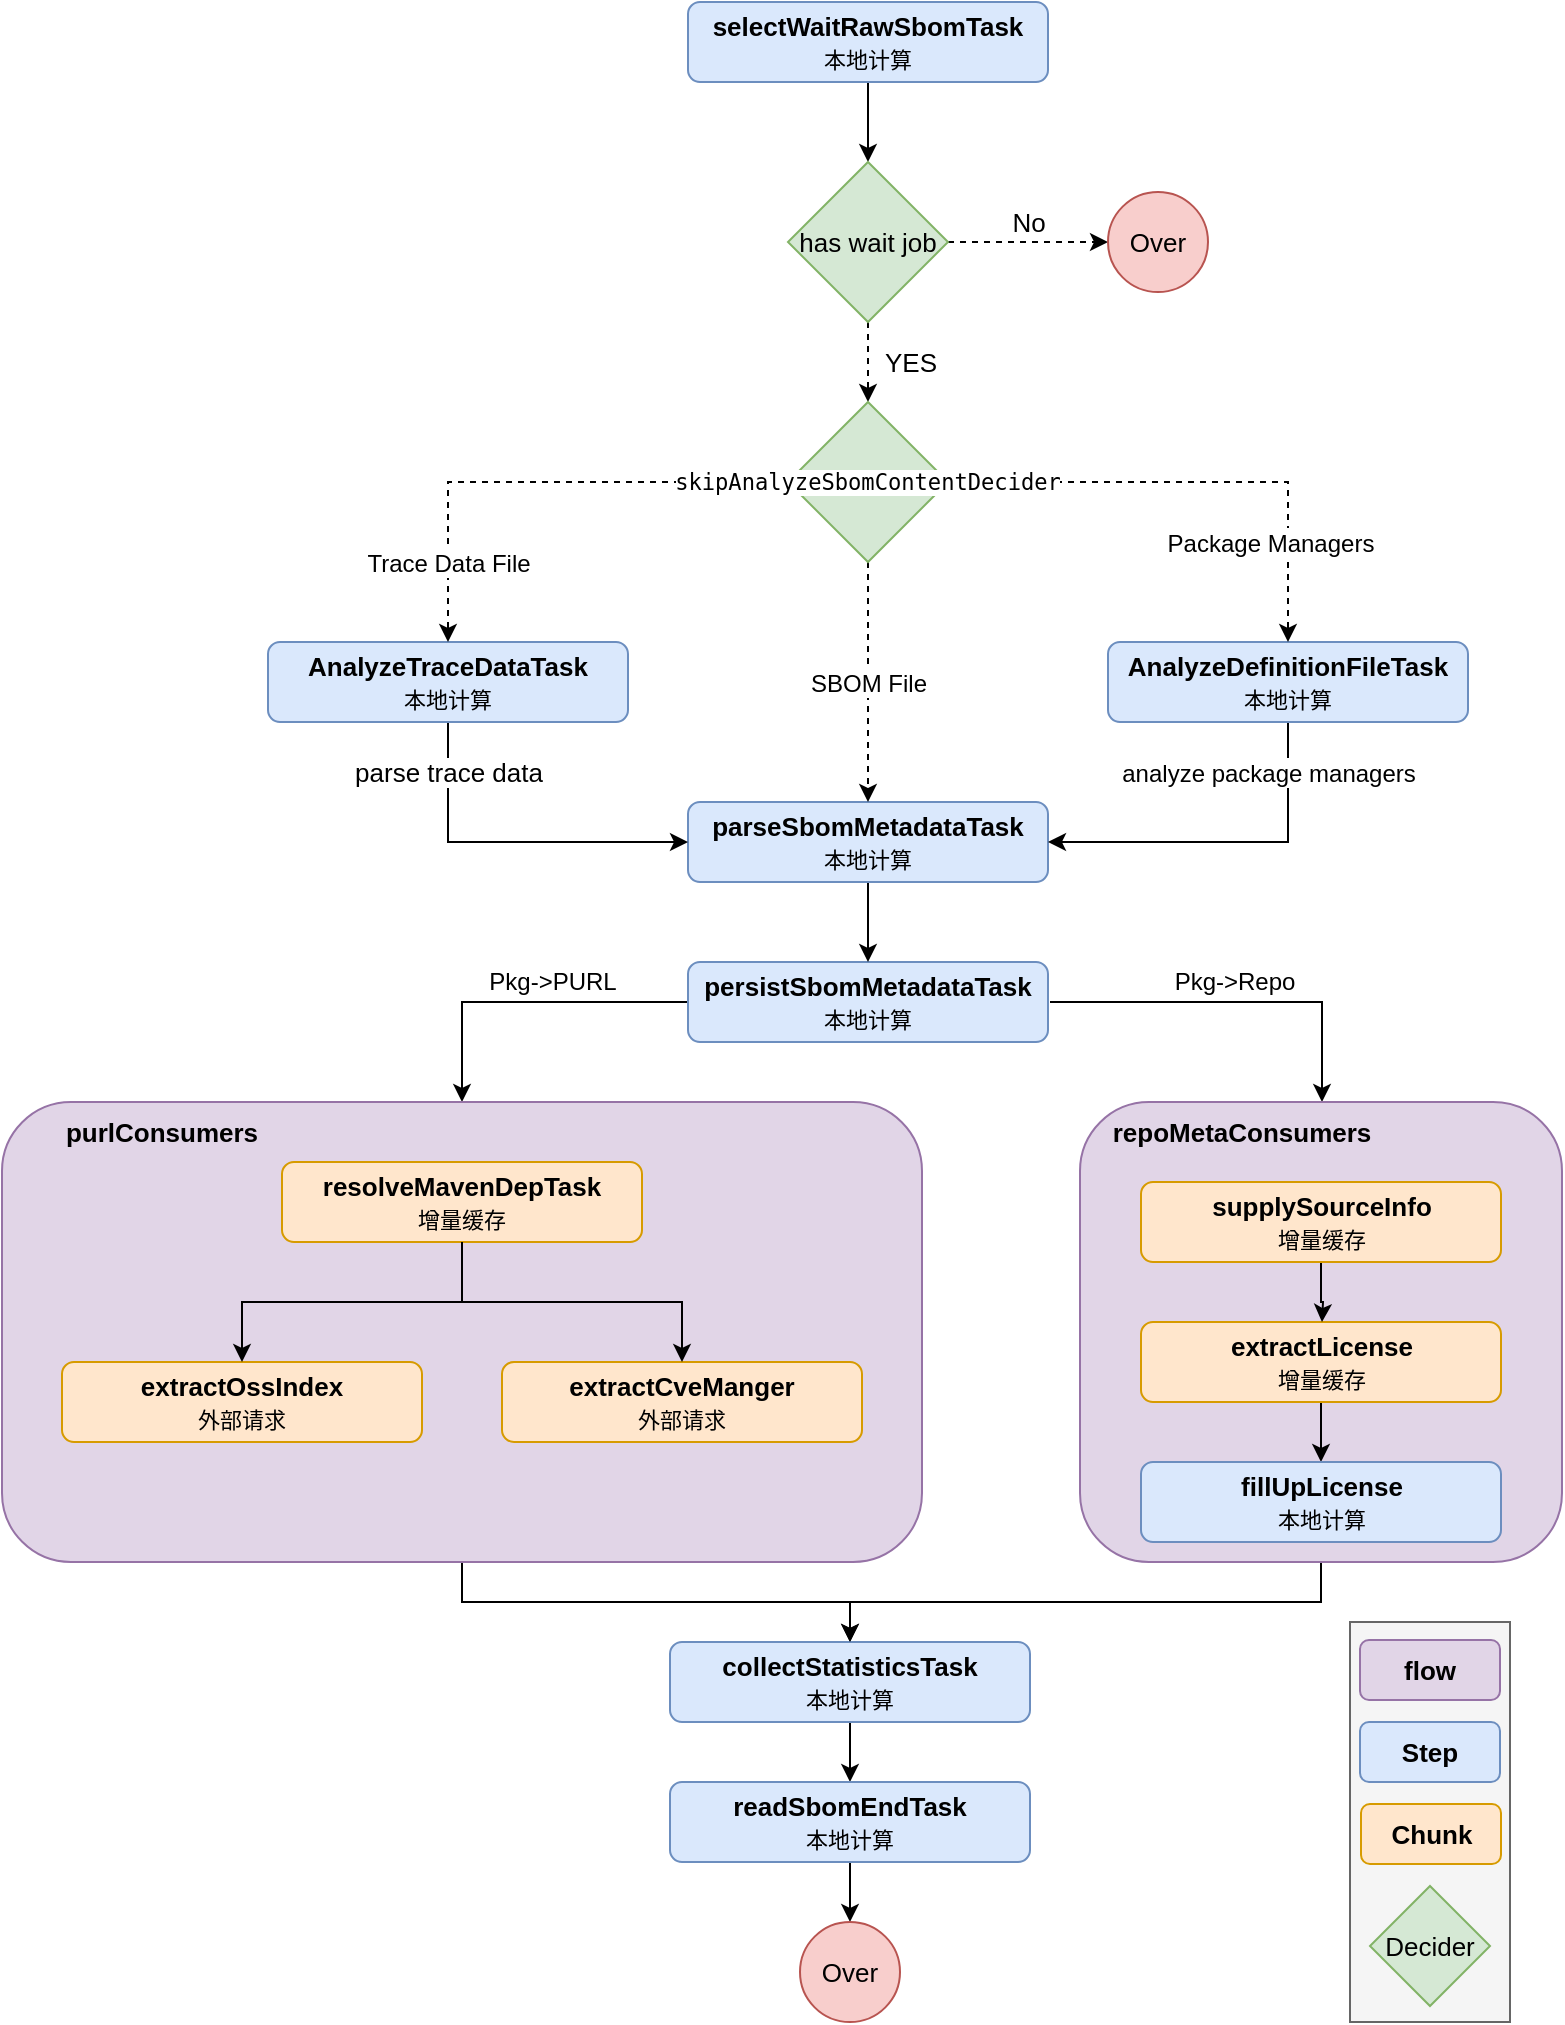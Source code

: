 <mxfile version="20.5.3" type="embed"><diagram id="M8MxXBrPchK3HFXcNhpn" name="Page-1"><mxGraphModel dx="1844" dy="688" grid="1" gridSize="10" guides="1" tooltips="1" connect="1" arrows="1" fold="1" page="1" pageScale="1" pageWidth="827" pageHeight="1169" math="0" shadow="0"><root><mxCell id="0"/><mxCell id="1" parent="0"/><mxCell id="90" style="edgeStyle=orthogonalEdgeStyle;rounded=0;orthogonalLoop=1;jettySize=auto;html=1;exitX=0.5;exitY=1;exitDx=0;exitDy=0;entryX=0.5;entryY=0;entryDx=0;entryDy=0;fontSize=13;" parent="1" source="91" target="94" edge="1"><mxGeometry relative="1" as="geometry"/></mxCell><mxCell id="91" value="selectWaitRawSbomTask&lt;br&gt;&lt;span style=&quot;font-size: 11px; font-weight: 400;&quot;&gt;本地计算&lt;/span&gt;" style="rounded=1;whiteSpace=wrap;html=1;fillColor=#dae8fc;strokeColor=#6c8ebf;fontSize=13;fontStyle=1" parent="1" vertex="1"><mxGeometry x="-371" y="10" width="180" height="40" as="geometry"/></mxCell><mxCell id="92" value="No" style="edgeStyle=orthogonalEdgeStyle;rounded=0;orthogonalLoop=1;jettySize=auto;html=1;exitX=1;exitY=0.5;exitDx=0;exitDy=0;entryX=0;entryY=0.5;entryDx=0;entryDy=0;fontSize=13;dashed=1;" parent="1" source="94" target="95" edge="1"><mxGeometry y="10" relative="1" as="geometry"><mxPoint as="offset"/></mxGeometry></mxCell><mxCell id="93" value="YES" style="edgeStyle=orthogonalEdgeStyle;rounded=0;orthogonalLoop=1;jettySize=auto;html=1;exitX=0.5;exitY=1;exitDx=0;exitDy=0;entryX=0.5;entryY=0;entryDx=0;entryDy=0;fontSize=13;dashed=1;" parent="1" source="94" target="114" edge="1"><mxGeometry y="21" relative="1" as="geometry"><mxPoint as="offset"/></mxGeometry></mxCell><mxCell id="94" value="has wait job" style="rhombus;whiteSpace=wrap;html=1;fillColor=#d5e8d4;strokeColor=#82b366;fontSize=13;" parent="1" vertex="1"><mxGeometry x="-321" y="90" width="80" height="80" as="geometry"/></mxCell><mxCell id="95" value="Over" style="ellipse;whiteSpace=wrap;html=1;aspect=fixed;fillColor=#f8cecc;strokeColor=#b85450;fontSize=13;" parent="1" vertex="1"><mxGeometry x="-161" y="105" width="50" height="50" as="geometry"/></mxCell><mxCell id="96" style="edgeStyle=orthogonalEdgeStyle;rounded=0;orthogonalLoop=1;jettySize=auto;html=1;entryX=0.5;entryY=0;entryDx=0;entryDy=0;fontSize=12;fontColor=#000000;" parent="1" target="129" edge="1"><mxGeometry relative="1" as="geometry"><mxPoint x="-190" y="510" as="sourcePoint"/><Array as="points"><mxPoint x="-54" y="510"/><mxPoint x="-54" y="560"/></Array></mxGeometry></mxCell><mxCell id="97" value="Pkg-&amp;gt;Repo" style="edgeLabel;html=1;align=center;verticalAlign=middle;resizable=0;points=[];fontSize=12;fontColor=#000000;" parent="96" vertex="1" connectable="0"><mxGeometry x="-0.016" y="-1" relative="1" as="geometry"><mxPoint y="-11" as="offset"/></mxGeometry></mxCell><mxCell id="98" style="edgeStyle=orthogonalEdgeStyle;rounded=0;orthogonalLoop=1;jettySize=auto;html=1;fontSize=12;fontColor=#000000;exitX=0;exitY=0.5;exitDx=0;exitDy=0;entryX=0.5;entryY=0;entryDx=0;entryDy=0;" parent="1" source="100" target="116" edge="1"><mxGeometry relative="1" as="geometry"><mxPoint x="-460" y="560" as="targetPoint"/><Array as="points"><mxPoint x="-484" y="510"/></Array></mxGeometry></mxCell><mxCell id="99" value="Pkg-&amp;gt;PURL" style="edgeLabel;html=1;align=center;verticalAlign=middle;resizable=0;points=[];fontSize=12;fontColor=#000000;" parent="98" vertex="1" connectable="0"><mxGeometry x="-0.166" y="-2" relative="1" as="geometry"><mxPoint y="-8" as="offset"/></mxGeometry></mxCell><mxCell id="100" value="persistSbomMetadataTask&lt;br&gt;&lt;span style=&quot;font-size: 11px; font-weight: 400;&quot;&gt;本地计算&lt;/span&gt;" style="rounded=1;whiteSpace=wrap;html=1;fillColor=#dae8fc;strokeColor=#6c8ebf;fontSize=13;fontStyle=1" parent="1" vertex="1"><mxGeometry x="-371" y="490" width="180" height="40" as="geometry"/></mxCell><mxCell id="101" style="edgeStyle=orthogonalEdgeStyle;rounded=0;orthogonalLoop=1;jettySize=auto;html=1;exitX=0.5;exitY=1;exitDx=0;exitDy=0;fontSize=13;fontColor=#000000;" parent="1" source="102" target="100" edge="1"><mxGeometry relative="1" as="geometry"/></mxCell><mxCell id="102" value="parseSbomMetadataTask&lt;br&gt;&lt;span style=&quot;font-size: 11px; font-weight: 400;&quot;&gt;本地计算&lt;/span&gt;" style="rounded=1;whiteSpace=wrap;html=1;fillColor=#dae8fc;strokeColor=#6c8ebf;fontSize=13;fontStyle=1" parent="1" vertex="1"><mxGeometry x="-371" y="410" width="180" height="40" as="geometry"/></mxCell><mxCell id="103" style="edgeStyle=orthogonalEdgeStyle;rounded=0;orthogonalLoop=1;jettySize=auto;html=1;exitX=0.5;exitY=1;exitDx=0;exitDy=0;entryX=0;entryY=0.5;entryDx=0;entryDy=0;fontSize=13;fontColor=#000000;" parent="1" source="105" target="102" edge="1"><mxGeometry relative="1" as="geometry"/></mxCell><mxCell id="104" value="parse trace data" style="edgeLabel;html=1;align=center;verticalAlign=middle;resizable=0;points=[];fontSize=13;fontColor=#000000;" parent="103" vertex="1" connectable="0"><mxGeometry x="-0.367" relative="1" as="geometry"><mxPoint y="-32" as="offset"/></mxGeometry></mxCell><mxCell id="105" value="AnalyzeTraceDataTask&lt;br&gt;&lt;span style=&quot;font-size: 11px; font-weight: 400;&quot;&gt;本地计算&lt;/span&gt;" style="rounded=1;whiteSpace=wrap;html=1;fillColor=#dae8fc;strokeColor=#6c8ebf;fontSize=13;fontStyle=1" parent="1" vertex="1"><mxGeometry x="-581" y="330" width="180" height="40" as="geometry"/></mxCell><mxCell id="106" style="edgeStyle=orthogonalEdgeStyle;rounded=0;orthogonalLoop=1;jettySize=auto;html=1;entryX=1;entryY=0.5;entryDx=0;entryDy=0;fontSize=13;fontColor=#000000;exitX=0.5;exitY=1;exitDx=0;exitDy=0;" parent="1" source="108" target="102" edge="1"><mxGeometry relative="1" as="geometry"/></mxCell><mxCell id="107" value="&lt;font style=&quot;font-size: 12px&quot;&gt;analyze package managers&lt;/font&gt;" style="edgeLabel;html=1;align=center;verticalAlign=middle;resizable=0;points=[];fontSize=13;fontColor=#000000;" parent="106" vertex="1" connectable="0"><mxGeometry x="-0.044" y="1" relative="1" as="geometry"><mxPoint x="16" y="-36" as="offset"/></mxGeometry></mxCell><mxCell id="108" value="AnalyzeDefinitionFileTask&lt;br&gt;&lt;span style=&quot;font-size: 11px; font-weight: 400;&quot;&gt;本地计算&lt;/span&gt;" style="rounded=1;whiteSpace=wrap;html=1;fillColor=#dae8fc;strokeColor=#6c8ebf;fontSize=13;fontStyle=1" parent="1" vertex="1"><mxGeometry x="-161" y="330" width="180" height="40" as="geometry"/></mxCell><mxCell id="109" value="&lt;font style=&quot;font-size: 12px&quot;&gt;SBOM File&lt;/font&gt;" style="edgeStyle=orthogonalEdgeStyle;rounded=0;orthogonalLoop=1;jettySize=auto;html=1;exitX=0.5;exitY=1;exitDx=0;exitDy=0;entryX=0.5;entryY=0;entryDx=0;entryDy=0;fontSize=13;fontColor=#000000;dashed=1;" parent="1" source="114" target="102" edge="1"><mxGeometry relative="1" as="geometry"><mxPoint x="-281" y="310" as="sourcePoint"/></mxGeometry></mxCell><mxCell id="110" style="edgeStyle=orthogonalEdgeStyle;rounded=0;orthogonalLoop=1;jettySize=auto;html=1;fontSize=13;fontColor=#000000;dashed=1;" parent="1" source="114" target="105" edge="1"><mxGeometry relative="1" as="geometry"/></mxCell><mxCell id="111" value="&lt;font style=&quot;font-size: 12px&quot;&gt;Trace Data File&lt;/font&gt;" style="edgeLabel;html=1;align=center;verticalAlign=middle;resizable=0;points=[];fontSize=13;fontColor=#000000;" parent="110" vertex="1" connectable="0"><mxGeometry x="-0.009" relative="1" as="geometry"><mxPoint x="-46" y="40" as="offset"/></mxGeometry></mxCell><mxCell id="112" style="edgeStyle=orthogonalEdgeStyle;rounded=0;orthogonalLoop=1;jettySize=auto;html=1;exitX=1;exitY=0.5;exitDx=0;exitDy=0;entryX=0.5;entryY=0;entryDx=0;entryDy=0;fontSize=13;fontColor=#000000;dashed=1;" parent="1" source="114" target="108" edge="1"><mxGeometry relative="1" as="geometry"/></mxCell><mxCell id="113" value="&lt;font style=&quot;font-size: 12px&quot;&gt;Package Managers&lt;/font&gt;" style="edgeLabel;html=1;align=center;verticalAlign=middle;resizable=0;points=[];fontSize=13;fontColor=#000000;" parent="112" vertex="1" connectable="0"><mxGeometry x="0.339" y="3" relative="1" as="geometry"><mxPoint x="-7" y="33" as="offset"/></mxGeometry></mxCell><mxCell id="114" value="&lt;pre style=&quot;background-color: rgb(255 , 255 , 255) ; font-family: &amp;#34;jetbrains mono&amp;#34; , monospace ; font-size: 8.3pt&quot;&gt;&lt;pre style=&quot;font-family: &amp;#34;jetbrains mono&amp;#34; , monospace ; font-size: 8.3pt&quot;&gt;skipAnalyzeSbomContentDecider&lt;/pre&gt;&lt;/pre&gt;" style="rhombus;whiteSpace=wrap;html=1;fillColor=#d5e8d4;strokeColor=#82b366;fontSize=13;" parent="1" vertex="1"><mxGeometry x="-321" y="210" width="80" height="80" as="geometry"/></mxCell><mxCell id="115" style="edgeStyle=orthogonalEdgeStyle;rounded=0;orthogonalLoop=1;jettySize=auto;html=1;entryX=0.5;entryY=0;entryDx=0;entryDy=0;fontSize=12;fontColor=#000000;" parent="1" source="116" edge="1" target="124"><mxGeometry relative="1" as="geometry"><mxPoint x="-314" y="830" as="targetPoint"/></mxGeometry></mxCell><mxCell id="144" style="edgeStyle=orthogonalEdgeStyle;rounded=0;orthogonalLoop=1;jettySize=auto;html=1;exitX=0.5;exitY=0;exitDx=0;exitDy=0;entryX=0.522;entryY=0.013;entryDx=0;entryDy=0;entryPerimeter=0;fontSize=11;" edge="1" parent="1" source="116" target="118"><mxGeometry relative="1" as="geometry"/></mxCell><mxCell id="145" style="edgeStyle=orthogonalEdgeStyle;rounded=0;orthogonalLoop=1;jettySize=auto;html=1;exitX=0.5;exitY=0;exitDx=0;exitDy=0;entryX=0.5;entryY=0;entryDx=0;entryDy=0;fontSize=11;" edge="1" parent="1" source="116" target="118"><mxGeometry relative="1" as="geometry"/></mxCell><mxCell id="116" value="" style="rounded=1;whiteSpace=wrap;html=1;fontSize=12;fillColor=#e1d5e7;strokeColor=#9673a6;" parent="1" vertex="1"><mxGeometry x="-714" y="560" width="460" height="230" as="geometry"/></mxCell><mxCell id="117" value="&lt;b&gt;purlConsumers&lt;/b&gt;" style="text;html=1;strokeColor=none;fillColor=none;align=center;verticalAlign=middle;whiteSpace=wrap;rounded=0;fontSize=13;fontColor=#000000;" parent="1" vertex="1"><mxGeometry x="-704" y="565" width="140" height="20" as="geometry"/></mxCell><mxCell id="118" value="&lt;b&gt;resolveMavenDepTask&lt;br&gt;&lt;/b&gt;&lt;span style=&quot;font-size: 11px; font-weight: 400;&quot;&gt;增量缓存&lt;/span&gt;&lt;b&gt;&lt;br&gt;&lt;/b&gt;" style="rounded=1;whiteSpace=wrap;html=1;fillColor=#ffe6cc;strokeColor=#d79b00;fontSize=13;fontStyle=1" parent="1" vertex="1"><mxGeometry x="-574" y="590" width="180" height="40" as="geometry"/></mxCell><mxCell id="119" value="extractOssIndex&lt;br&gt;&lt;font style=&quot;font-size: 11px; font-weight: normal;&quot;&gt;外部请求&lt;/font&gt;" style="rounded=1;whiteSpace=wrap;html=1;fillColor=#ffe6cc;strokeColor=#d79b00;fontSize=13;fontStyle=1" parent="1" vertex="1"><mxGeometry x="-684" y="690" width="180" height="40" as="geometry"/></mxCell><mxCell id="120" value="extractCveManger&lt;br&gt;&lt;span style=&quot;font-size: 11px; font-weight: 400;&quot;&gt;外部请求&lt;/span&gt;" style="rounded=1;whiteSpace=wrap;html=1;fillColor=#ffe6cc;strokeColor=#d79b00;fontSize=13;fontStyle=1" parent="1" vertex="1"><mxGeometry x="-464" y="690" width="180" height="40" as="geometry"/></mxCell><mxCell id="121" style="edgeStyle=orthogonalEdgeStyle;rounded=0;orthogonalLoop=1;jettySize=auto;html=1;fontSize=12;fontColor=#000000;entryX=0.5;entryY=0;entryDx=0;entryDy=0;exitX=0.5;exitY=1;exitDx=0;exitDy=0;" parent="1" source="118" target="120" edge="1"><mxGeometry relative="1" as="geometry"><mxPoint x="86" y="610" as="targetPoint"/><mxPoint x="-484" y="640" as="sourcePoint"/><Array as="points"><mxPoint x="-484" y="660"/><mxPoint x="-374" y="660"/></Array></mxGeometry></mxCell><mxCell id="122" style="edgeStyle=orthogonalEdgeStyle;rounded=0;orthogonalLoop=1;jettySize=auto;html=1;fontSize=12;fontColor=#000000;entryX=0.5;entryY=0;entryDx=0;entryDy=0;exitX=0.5;exitY=1;exitDx=0;exitDy=0;" parent="1" source="118" target="119" edge="1"><mxGeometry relative="1" as="geometry"><mxPoint x="86" y="610" as="targetPoint"/><mxPoint x="-484" y="641" as="sourcePoint"/><Array as="points"><mxPoint x="-484" y="660"/><mxPoint x="-594" y="660"/></Array></mxGeometry></mxCell><mxCell id="123" style="edgeStyle=orthogonalEdgeStyle;rounded=0;orthogonalLoop=1;jettySize=auto;html=1;exitX=0.5;exitY=1;exitDx=0;exitDy=0;entryX=0.5;entryY=0;entryDx=0;entryDy=0;fontSize=12;fontColor=#000000;" parent="1" source="124" target="126" edge="1"><mxGeometry relative="1" as="geometry"/></mxCell><mxCell id="124" value="collectStatisticsTask&lt;br&gt;&lt;span style=&quot;font-size: 11px; font-weight: 400;&quot;&gt;本地计算&lt;/span&gt;" style="rounded=1;whiteSpace=wrap;html=1;fillColor=#dae8fc;strokeColor=#6c8ebf;fontSize=13;fontStyle=1" parent="1" vertex="1"><mxGeometry x="-380" y="830" width="180" height="40" as="geometry"/></mxCell><mxCell id="125" style="edgeStyle=orthogonalEdgeStyle;rounded=0;orthogonalLoop=1;jettySize=auto;html=1;exitX=0.5;exitY=1;exitDx=0;exitDy=0;entryX=0.5;entryY=0;entryDx=0;entryDy=0;fontSize=12;fontColor=#000000;" parent="1" source="126" target="127" edge="1"><mxGeometry relative="1" as="geometry"/></mxCell><mxCell id="126" value="readSbomEndTask&lt;br&gt;&lt;span style=&quot;font-size: 11px; font-weight: 400;&quot;&gt;本地计算&lt;/span&gt;" style="rounded=1;whiteSpace=wrap;html=1;fillColor=#dae8fc;strokeColor=#6c8ebf;fontSize=13;fontStyle=1" parent="1" vertex="1"><mxGeometry x="-380" y="900" width="180" height="40" as="geometry"/></mxCell><mxCell id="127" value="Over" style="ellipse;whiteSpace=wrap;html=1;aspect=fixed;fillColor=#f8cecc;strokeColor=#b85450;fontSize=13;" parent="1" vertex="1"><mxGeometry x="-315" y="970" width="50" height="50" as="geometry"/></mxCell><mxCell id="128" style="edgeStyle=orthogonalEdgeStyle;rounded=0;orthogonalLoop=1;jettySize=auto;html=1;fontSize=12;fontColor=#000000;exitX=0.5;exitY=1;exitDx=0;exitDy=0;" parent="1" source="129" edge="1" target="124"><mxGeometry relative="1" as="geometry"><mxPoint x="-314" y="830" as="targetPoint"/></mxGeometry></mxCell><mxCell id="129" value="" style="rounded=1;whiteSpace=wrap;html=1;fontSize=12;fillColor=#e1d5e7;strokeColor=#9673a6;" parent="1" vertex="1"><mxGeometry x="-175" y="560" width="241" height="230" as="geometry"/></mxCell><mxCell id="131" value="" style="edgeStyle=orthogonalEdgeStyle;rounded=0;orthogonalLoop=1;jettySize=auto;html=1;fontSize=12;fontColor=#000000;" parent="1" source="132" target="135" edge="1"><mxGeometry relative="1" as="geometry"/></mxCell><mxCell id="132" value="extractLicense&lt;br&gt;&lt;span style=&quot;font-size: 11px; font-weight: 400;&quot;&gt;增量缓存&lt;/span&gt;" style="rounded=1;whiteSpace=wrap;html=1;fillColor=#ffe6cc;strokeColor=#d79b00;fontSize=13;fontStyle=1" parent="1" vertex="1"><mxGeometry x="-144.5" y="670" width="180" height="40" as="geometry"/></mxCell><mxCell id="133" value="" style="edgeStyle=orthogonalEdgeStyle;rounded=0;orthogonalLoop=1;jettySize=auto;html=1;fontSize=12;fontColor=#000000;" parent="1" source="134" edge="1"><mxGeometry relative="1" as="geometry"><mxPoint x="-54" y="670" as="targetPoint"/></mxGeometry></mxCell><mxCell id="134" value="supplySourceInfo&lt;br&gt;&lt;span style=&quot;font-weight: normal;&quot;&gt;&lt;font style=&quot;font-size: 11px;&quot;&gt;增量缓存&lt;/font&gt;&lt;/span&gt;" style="rounded=1;whiteSpace=wrap;html=1;fillColor=#ffe6cc;strokeColor=#d79b00;fontSize=13;fontStyle=1" parent="1" vertex="1"><mxGeometry x="-144.5" y="600" width="180" height="40" as="geometry"/></mxCell><mxCell id="135" value="fillUpLicense&lt;br&gt;&lt;span style=&quot;font-weight: normal;&quot;&gt;&lt;font style=&quot;font-size: 11px;&quot;&gt;本地计算&lt;/font&gt;&lt;/span&gt;" style="rounded=1;whiteSpace=wrap;html=1;fillColor=#dae8fc;strokeColor=#6c8ebf;fontSize=13;fontStyle=1" parent="1" vertex="1"><mxGeometry x="-144.5" y="740" width="180" height="40" as="geometry"/></mxCell><mxCell id="143" value="" style="group" vertex="1" connectable="0" parent="1"><mxGeometry x="-40" y="820" width="80" height="200" as="geometry"/></mxCell><mxCell id="140" value="" style="rounded=0;whiteSpace=wrap;html=1;fontSize=11;fillColor=#f5f5f5;fontColor=#333333;strokeColor=#666666;movable=1;resizable=1;rotatable=1;deletable=1;editable=1;connectable=1;" vertex="1" parent="143"><mxGeometry width="80" height="200" as="geometry"/></mxCell><mxCell id="136" value="Decider" style="rhombus;whiteSpace=wrap;html=1;fillColor=#d5e8d4;strokeColor=#82b366;fontSize=13;movable=0;resizable=0;rotatable=0;deletable=0;editable=0;connectable=0;" vertex="1" parent="143"><mxGeometry x="10" y="132" width="60" height="60" as="geometry"/></mxCell><mxCell id="137" value="Step" style="rounded=1;whiteSpace=wrap;html=1;fillColor=#dae8fc;strokeColor=#6c8ebf;fontSize=13;fontStyle=1;movable=0;resizable=0;rotatable=0;deletable=0;editable=0;connectable=0;" vertex="1" parent="143"><mxGeometry x="5" y="50" width="70" height="30" as="geometry"/></mxCell><mxCell id="138" value="Chunk" style="rounded=1;whiteSpace=wrap;html=1;fillColor=#ffe6cc;strokeColor=#d79b00;fontSize=13;fontStyle=1;movable=0;resizable=0;rotatable=0;deletable=0;editable=0;connectable=0;" vertex="1" parent="143"><mxGeometry x="5.5" y="91" width="70" height="30" as="geometry"/></mxCell><mxCell id="139" value="flow" style="rounded=1;whiteSpace=wrap;html=1;fillColor=#e1d5e7;strokeColor=#9673a6;fontSize=13;fontStyle=1;movable=0;resizable=0;rotatable=0;deletable=0;editable=0;connectable=0;" vertex="1" parent="143"><mxGeometry x="5" y="9" width="70" height="30" as="geometry"/></mxCell><mxCell id="130" value="&lt;b&gt;repoMetaConsumers&lt;/b&gt;" style="text;html=1;strokeColor=none;fillColor=none;align=center;verticalAlign=middle;whiteSpace=wrap;rounded=0;fontSize=13;fontColor=#000000;" parent="1" vertex="1"><mxGeometry x="-164" y="565" width="140" height="20" as="geometry"/></mxCell></root></mxGraphModel></diagram></mxfile>